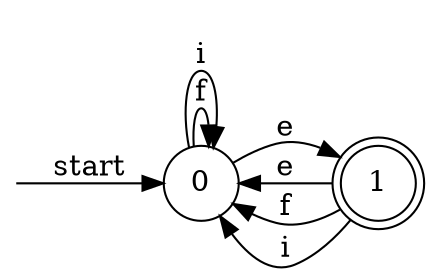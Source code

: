 digraph dfa {
    rankdir = LR;
    node [shape = circle];
    __start [style = invis, shape = point];
    __start -> "0" [ label = "start" ];
    node [shape = doublecircle]; "1"
    node [shape = circle];
    "1" -> "0" [ label = "e" ];
    "1" -> "0" [ label = "f" ];
    "1" -> "0" [ label = "i" ];
    "0" -> "1" [ label = "e" ];
    "0" -> "0" [ label = "f" ];
    "0" -> "0" [ label = "i" ];
}
